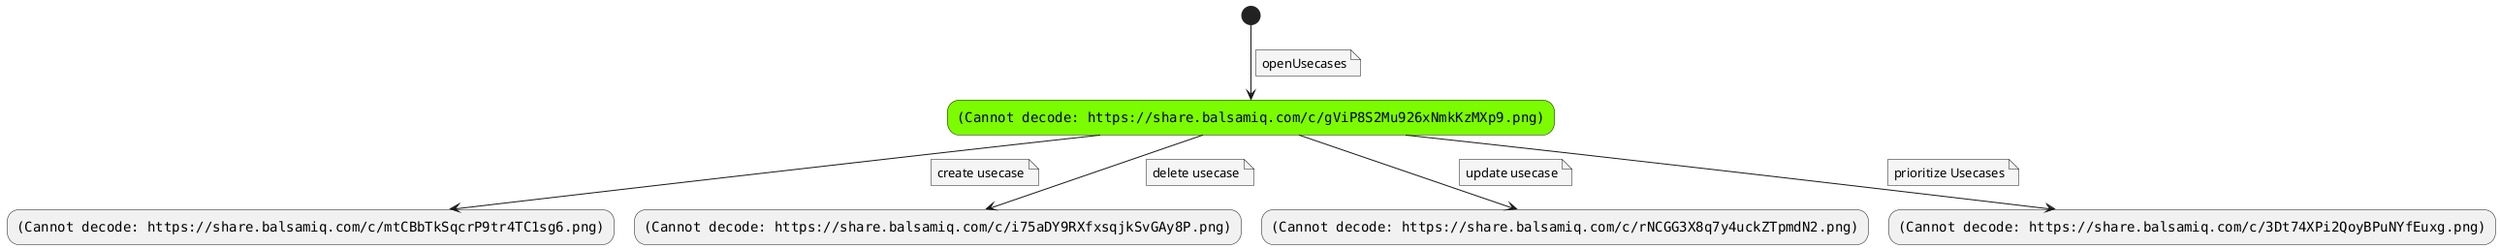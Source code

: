 @startuml

skinparam {
    NoteBackgroundColor #whiteSmoke
    StateBackgroundColor #green
}

(*) --> "<img:https://share.balsamiq.com/c/gViP8S2Mu926xNmkKzMXp9.png>" as usacasesManagement #LawnGreen
note on link
    openUsecases
end note


usacasesManagement --> "<img:https://share.balsamiq.com/c/mtCBbTkSqcrP9tr4TC1sg6.png>" as createUsecase
note on link
    create usecase
end note

usacasesManagement --> "<img:https://share.balsamiq.com/c/i75aDY9RXfxsqjkSvGAy8P.png>" as deleteUsecase
note on link
    delete usecase
end note

usacasesManagement --> "<img:https://share.balsamiq.com/c/rNCGG3X8q7y4uckZTpmdN2.png>" as updateUsecase
note on link
    update usecase
end note

usacasesManagement --> "<img:https://share.balsamiq.com/c/3Dt74XPi2QoyBPuNYfEuxg.png>" as  prioritizeUseCases
note on link
 prioritize Usecases
end note
@enduml


